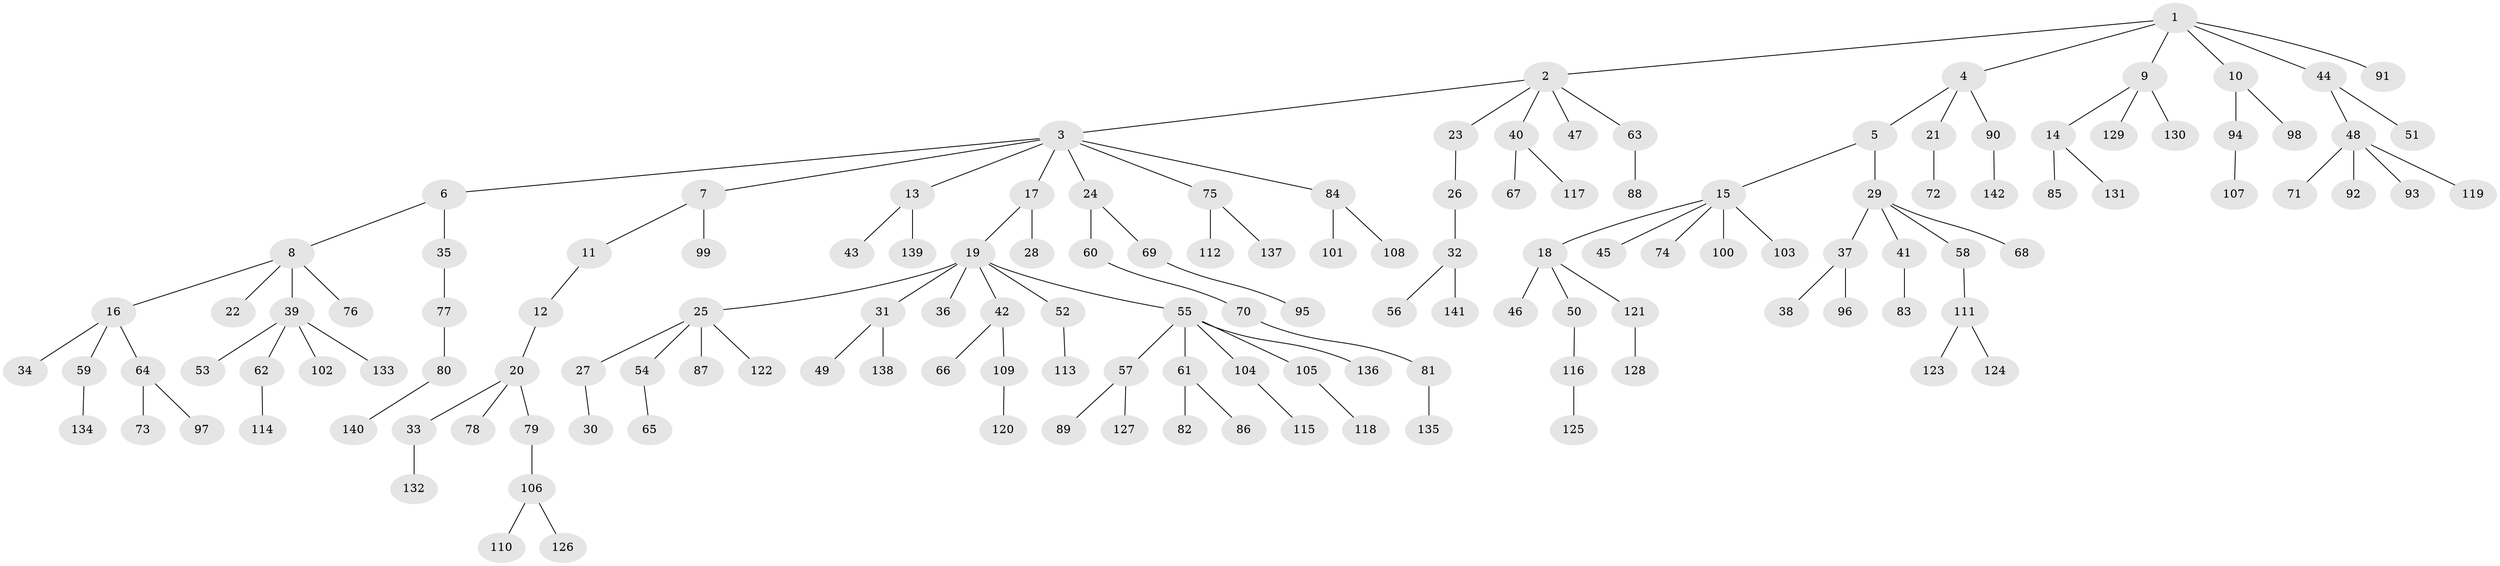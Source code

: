 // coarse degree distribution, {10: 0.02040816326530612, 9: 0.01020408163265306, 5: 0.04081632653061224, 2: 0.29591836734693877, 4: 0.05102040816326531, 3: 0.05102040816326531, 1: 0.5306122448979592}
// Generated by graph-tools (version 1.1) at 2025/24/03/03/25 07:24:06]
// undirected, 142 vertices, 141 edges
graph export_dot {
graph [start="1"]
  node [color=gray90,style=filled];
  1;
  2;
  3;
  4;
  5;
  6;
  7;
  8;
  9;
  10;
  11;
  12;
  13;
  14;
  15;
  16;
  17;
  18;
  19;
  20;
  21;
  22;
  23;
  24;
  25;
  26;
  27;
  28;
  29;
  30;
  31;
  32;
  33;
  34;
  35;
  36;
  37;
  38;
  39;
  40;
  41;
  42;
  43;
  44;
  45;
  46;
  47;
  48;
  49;
  50;
  51;
  52;
  53;
  54;
  55;
  56;
  57;
  58;
  59;
  60;
  61;
  62;
  63;
  64;
  65;
  66;
  67;
  68;
  69;
  70;
  71;
  72;
  73;
  74;
  75;
  76;
  77;
  78;
  79;
  80;
  81;
  82;
  83;
  84;
  85;
  86;
  87;
  88;
  89;
  90;
  91;
  92;
  93;
  94;
  95;
  96;
  97;
  98;
  99;
  100;
  101;
  102;
  103;
  104;
  105;
  106;
  107;
  108;
  109;
  110;
  111;
  112;
  113;
  114;
  115;
  116;
  117;
  118;
  119;
  120;
  121;
  122;
  123;
  124;
  125;
  126;
  127;
  128;
  129;
  130;
  131;
  132;
  133;
  134;
  135;
  136;
  137;
  138;
  139;
  140;
  141;
  142;
  1 -- 2;
  1 -- 4;
  1 -- 9;
  1 -- 10;
  1 -- 44;
  1 -- 91;
  2 -- 3;
  2 -- 23;
  2 -- 40;
  2 -- 47;
  2 -- 63;
  3 -- 6;
  3 -- 7;
  3 -- 13;
  3 -- 17;
  3 -- 24;
  3 -- 75;
  3 -- 84;
  4 -- 5;
  4 -- 21;
  4 -- 90;
  5 -- 15;
  5 -- 29;
  6 -- 8;
  6 -- 35;
  7 -- 11;
  7 -- 99;
  8 -- 16;
  8 -- 22;
  8 -- 39;
  8 -- 76;
  9 -- 14;
  9 -- 129;
  9 -- 130;
  10 -- 94;
  10 -- 98;
  11 -- 12;
  12 -- 20;
  13 -- 43;
  13 -- 139;
  14 -- 85;
  14 -- 131;
  15 -- 18;
  15 -- 45;
  15 -- 74;
  15 -- 100;
  15 -- 103;
  16 -- 34;
  16 -- 59;
  16 -- 64;
  17 -- 19;
  17 -- 28;
  18 -- 46;
  18 -- 50;
  18 -- 121;
  19 -- 25;
  19 -- 31;
  19 -- 36;
  19 -- 42;
  19 -- 52;
  19 -- 55;
  20 -- 33;
  20 -- 78;
  20 -- 79;
  21 -- 72;
  23 -- 26;
  24 -- 60;
  24 -- 69;
  25 -- 27;
  25 -- 54;
  25 -- 87;
  25 -- 122;
  26 -- 32;
  27 -- 30;
  29 -- 37;
  29 -- 41;
  29 -- 58;
  29 -- 68;
  31 -- 49;
  31 -- 138;
  32 -- 56;
  32 -- 141;
  33 -- 132;
  35 -- 77;
  37 -- 38;
  37 -- 96;
  39 -- 53;
  39 -- 62;
  39 -- 102;
  39 -- 133;
  40 -- 67;
  40 -- 117;
  41 -- 83;
  42 -- 66;
  42 -- 109;
  44 -- 48;
  44 -- 51;
  48 -- 71;
  48 -- 92;
  48 -- 93;
  48 -- 119;
  50 -- 116;
  52 -- 113;
  54 -- 65;
  55 -- 57;
  55 -- 61;
  55 -- 104;
  55 -- 105;
  55 -- 136;
  57 -- 89;
  57 -- 127;
  58 -- 111;
  59 -- 134;
  60 -- 70;
  61 -- 82;
  61 -- 86;
  62 -- 114;
  63 -- 88;
  64 -- 73;
  64 -- 97;
  69 -- 95;
  70 -- 81;
  75 -- 112;
  75 -- 137;
  77 -- 80;
  79 -- 106;
  80 -- 140;
  81 -- 135;
  84 -- 101;
  84 -- 108;
  90 -- 142;
  94 -- 107;
  104 -- 115;
  105 -- 118;
  106 -- 110;
  106 -- 126;
  109 -- 120;
  111 -- 123;
  111 -- 124;
  116 -- 125;
  121 -- 128;
}
